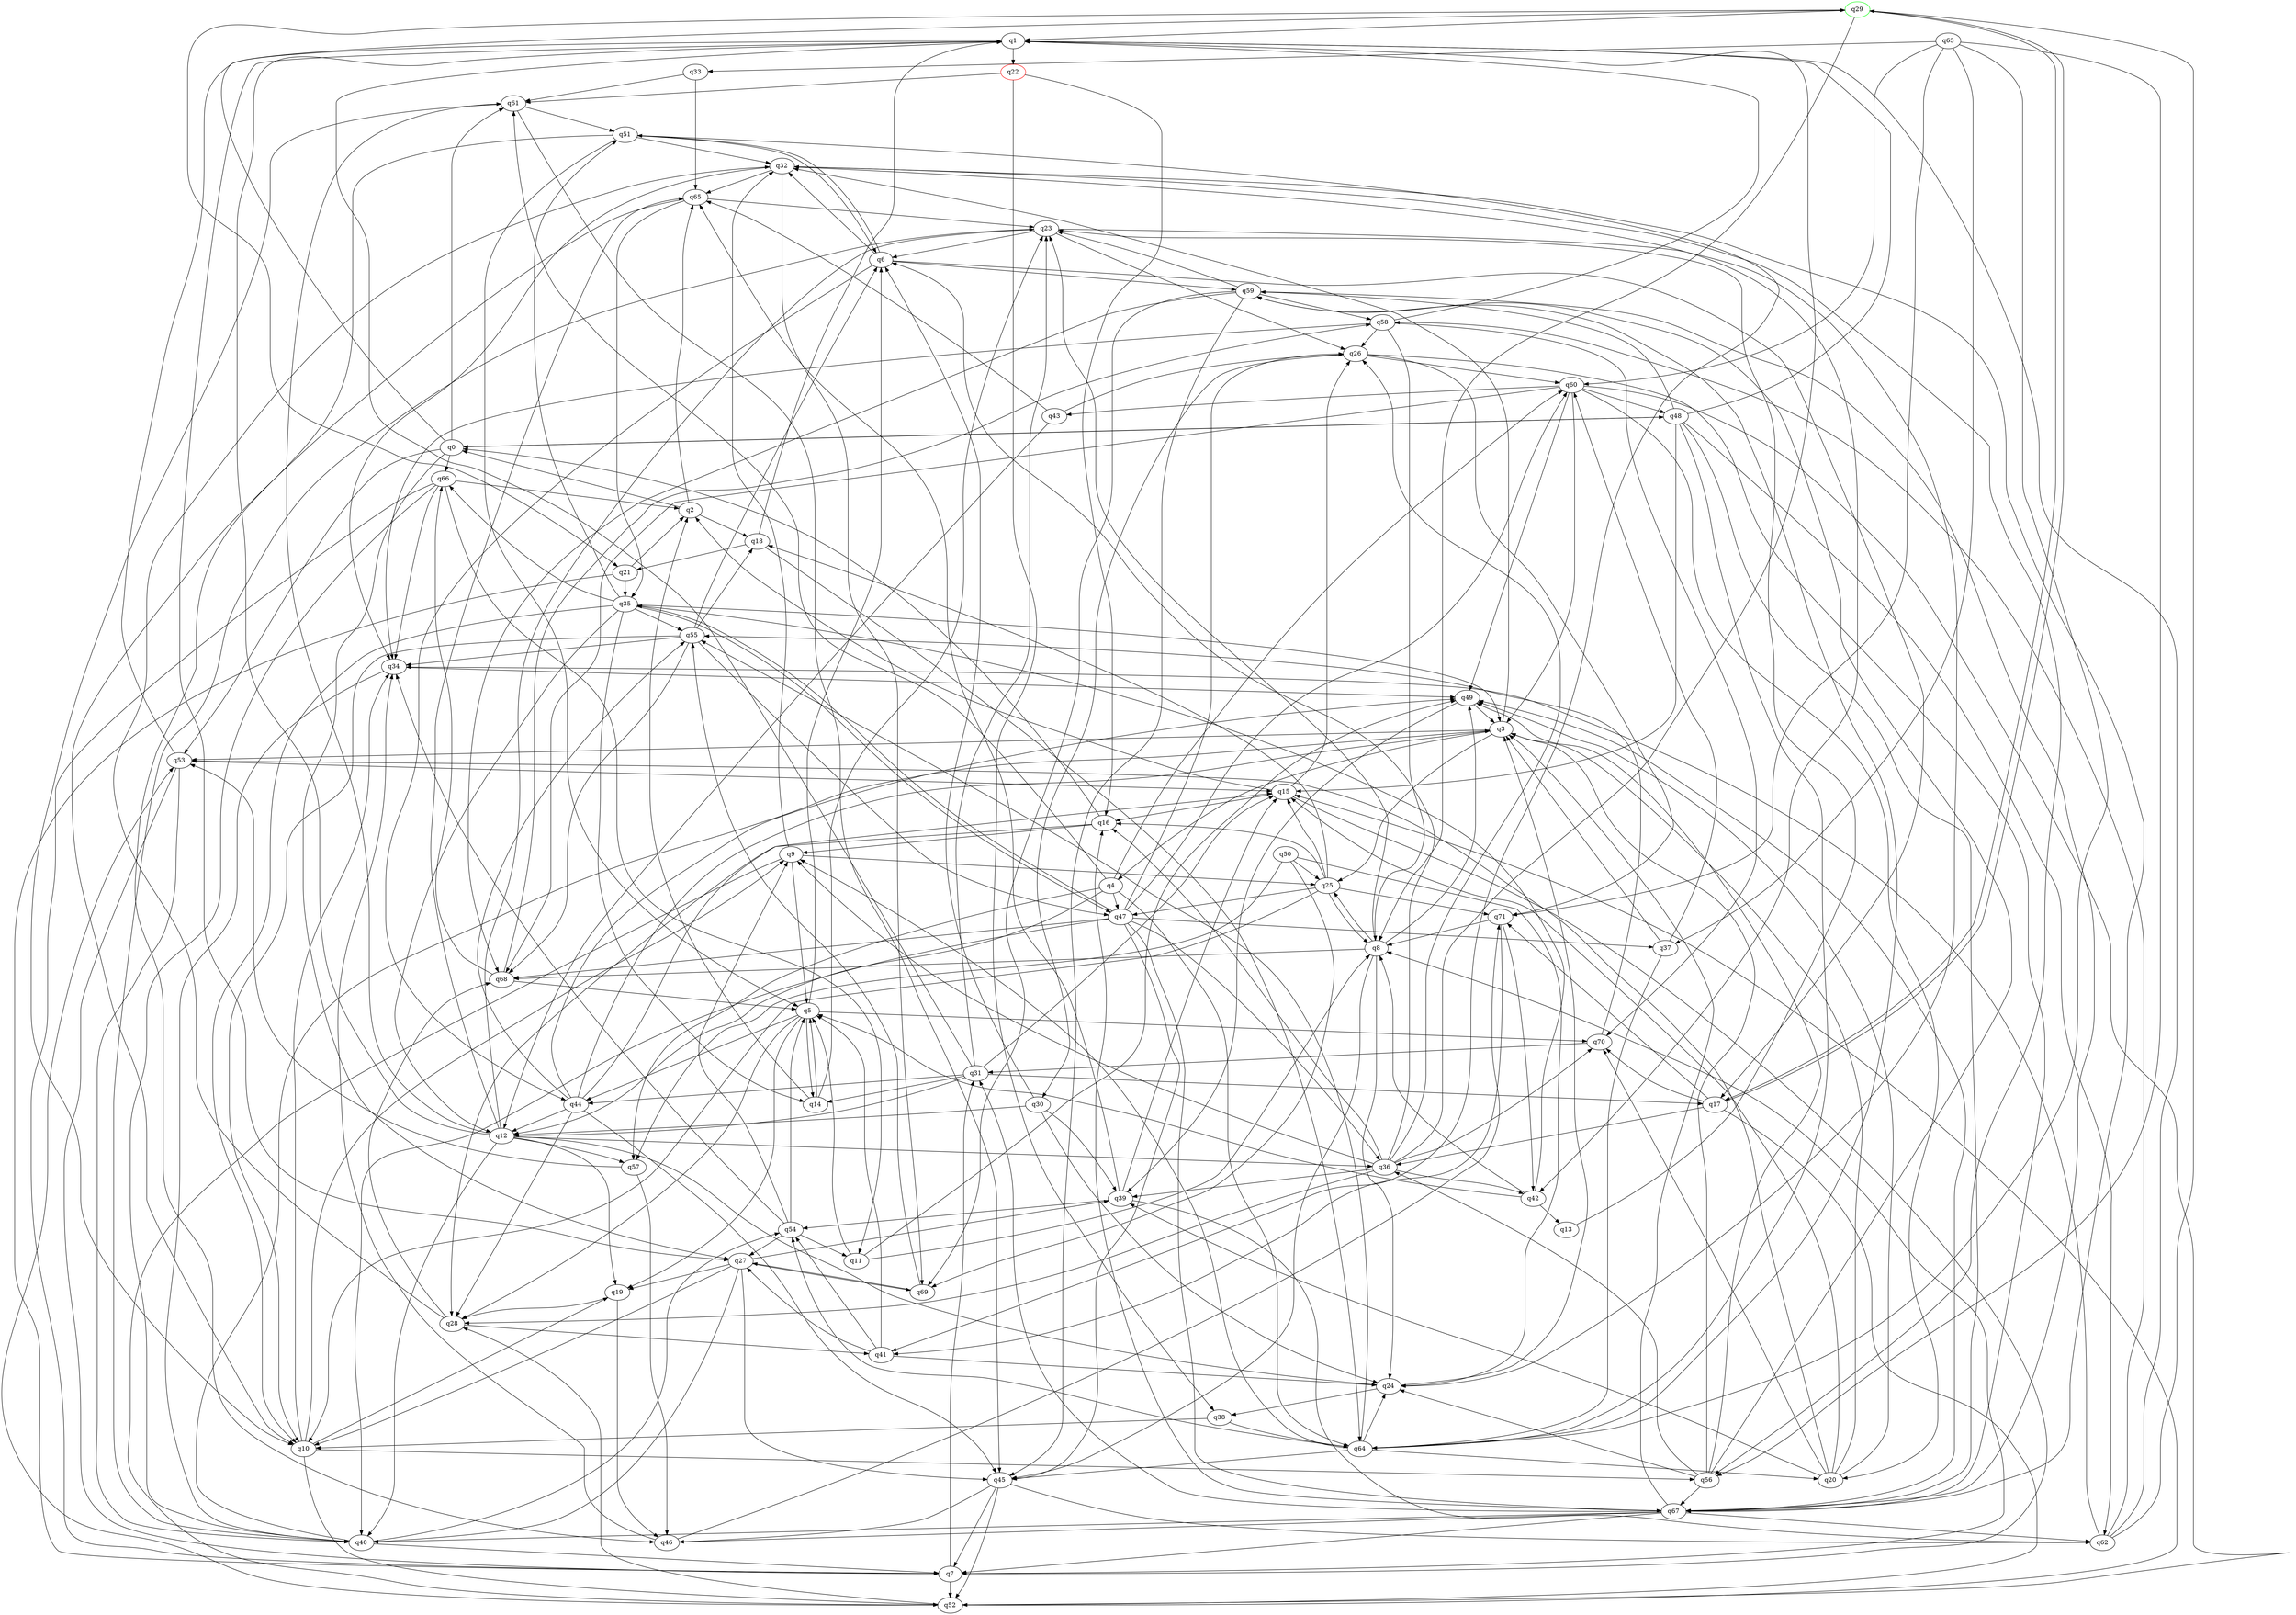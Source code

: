 digraph A{
q29 [initial=1,color=green];
q22 [final=1,color=red];
q0 -> q27;
q0 -> q29;
q0 -> q48;
q0 -> q53;
q0 -> q61;
q0 -> q66;
q1 -> q22;
q1 -> q27;
q2 -> q0;
q2 -> q18;
q2 -> q65;
q3 -> q4;
q3 -> q25;
q3 -> q32;
q3 -> q53;
q4 -> q12;
q4 -> q47;
q4 -> q57;
q4 -> q60;
q4 -> q61;
q4 -> q64;
q5 -> q6;
q5 -> q14;
q5 -> q19;
q5 -> q28;
q5 -> q44;
q5 -> q70;
q6 -> q17;
q6 -> q32;
q6 -> q44;
q6 -> q51;
q6 -> q59;
q7 -> q8;
q7 -> q31;
q7 -> q52;
q8 -> q23;
q8 -> q24;
q8 -> q25;
q8 -> q45;
q8 -> q49;
q8 -> q68;
q9 -> q5;
q9 -> q25;
q9 -> q32;
q9 -> q52;
q10 -> q9;
q10 -> q19;
q10 -> q34;
q10 -> q52;
q10 -> q56;
q11 -> q5;
q11 -> q8;
q11 -> q49;
q12 -> q1;
q12 -> q19;
q12 -> q23;
q12 -> q24;
q12 -> q36;
q12 -> q40;
q12 -> q57;
q12 -> q61;
q12 -> q65;
q13 -> q23;
q14 -> q2;
q14 -> q5;
q14 -> q23;
q15 -> q2;
q15 -> q7;
q15 -> q16;
q15 -> q26;
q16 -> q0;
q16 -> q9;
q16 -> q28;
q17 -> q29;
q17 -> q36;
q17 -> q52;
q17 -> q70;
q17 -> q71;
q18 -> q1;
q18 -> q21;
q18 -> q64;
q19 -> q28;
q19 -> q46;
q20 -> q3;
q20 -> q15;
q20 -> q39;
q20 -> q49;
q20 -> q53;
q20 -> q70;
q21 -> q2;
q21 -> q7;
q21 -> q35;
q22 -> q16;
q22 -> q38;
q22 -> q61;
q23 -> q6;
q23 -> q24;
q23 -> q26;
q23 -> q40;
q24 -> q3;
q24 -> q38;
q25 -> q8;
q25 -> q10;
q25 -> q15;
q25 -> q16;
q25 -> q18;
q25 -> q47;
q25 -> q71;
q26 -> q30;
q26 -> q60;
q26 -> q67;
q26 -> q71;
q27 -> q10;
q27 -> q19;
q27 -> q39;
q27 -> q40;
q27 -> q45;
q27 -> q69;
q28 -> q32;
q28 -> q41;
q28 -> q68;
q29 -> q1;
q29 -> q8;
q29 -> q17;
q29 -> q21;
q30 -> q6;
q30 -> q12;
q30 -> q24;
q30 -> q39;
q31 -> q1;
q31 -> q12;
q31 -> q14;
q31 -> q15;
q31 -> q17;
q31 -> q23;
q31 -> q44;
q32 -> q34;
q32 -> q42;
q32 -> q56;
q32 -> q65;
q32 -> q69;
q33 -> q61;
q33 -> q65;
q34 -> q40;
q34 -> q49;
q35 -> q3;
q35 -> q10;
q35 -> q12;
q35 -> q14;
q35 -> q47;
q35 -> q51;
q35 -> q55;
q35 -> q66;
q36 -> q1;
q36 -> q6;
q36 -> q9;
q36 -> q16;
q36 -> q26;
q36 -> q28;
q36 -> q39;
q36 -> q42;
q36 -> q70;
q37 -> q3;
q37 -> q60;
q37 -> q64;
q38 -> q10;
q38 -> q64;
q39 -> q15;
q39 -> q54;
q39 -> q62;
q39 -> q65;
q40 -> q3;
q40 -> q7;
q40 -> q54;
q41 -> q5;
q41 -> q24;
q41 -> q27;
q41 -> q54;
q42 -> q5;
q42 -> q8;
q42 -> q13;
q42 -> q35;
q43 -> q12;
q43 -> q26;
q43 -> q65;
q44 -> q3;
q44 -> q12;
q44 -> q15;
q44 -> q28;
q44 -> q45;
q44 -> q49;
q44 -> q55;
q45 -> q7;
q45 -> q46;
q45 -> q52;
q45 -> q62;
q46 -> q34;
q46 -> q71;
q47 -> q26;
q47 -> q35;
q47 -> q36;
q47 -> q37;
q47 -> q40;
q47 -> q45;
q47 -> q60;
q47 -> q67;
q47 -> q68;
q48 -> q0;
q48 -> q1;
q48 -> q15;
q48 -> q59;
q48 -> q62;
q48 -> q64;
q48 -> q67;
q49 -> q3;
q49 -> q39;
q50 -> q24;
q50 -> q25;
q50 -> q57;
q50 -> q69;
q51 -> q5;
q51 -> q6;
q51 -> q32;
q51 -> q41;
q51 -> q46;
q52 -> q15;
q52 -> q28;
q52 -> q53;
q53 -> q1;
q53 -> q7;
q53 -> q15;
q53 -> q40;
q54 -> q5;
q54 -> q9;
q54 -> q11;
q54 -> q27;
q54 -> q34;
q55 -> q6;
q55 -> q10;
q55 -> q18;
q55 -> q34;
q55 -> q47;
q55 -> q68;
q56 -> q3;
q56 -> q24;
q56 -> q36;
q56 -> q49;
q56 -> q59;
q56 -> q67;
q57 -> q46;
q57 -> q53;
q58 -> q1;
q58 -> q8;
q58 -> q26;
q58 -> q34;
q58 -> q70;
q59 -> q23;
q59 -> q45;
q59 -> q58;
q59 -> q67;
q59 -> q68;
q59 -> q69;
q60 -> q3;
q60 -> q20;
q60 -> q43;
q60 -> q48;
q60 -> q49;
q60 -> q52;
q60 -> q68;
q61 -> q10;
q61 -> q45;
q61 -> q51;
q62 -> q1;
q62 -> q29;
q62 -> q34;
q62 -> q58;
q63 -> q33;
q63 -> q37;
q63 -> q56;
q63 -> q60;
q63 -> q64;
q63 -> q71;
q64 -> q9;
q64 -> q20;
q64 -> q24;
q64 -> q45;
q64 -> q54;
q64 -> q55;
q64 -> q59;
q65 -> q10;
q65 -> q23;
q65 -> q35;
q66 -> q2;
q66 -> q7;
q66 -> q11;
q66 -> q34;
q66 -> q40;
q67 -> q3;
q67 -> q7;
q67 -> q16;
q67 -> q31;
q67 -> q32;
q67 -> q40;
q67 -> q46;
q67 -> q49;
q67 -> q62;
q68 -> q5;
q68 -> q58;
q68 -> q66;
q69 -> q27;
q69 -> q55;
q70 -> q31;
q70 -> q55;
q71 -> q8;
q71 -> q41;
q71 -> q42;
}